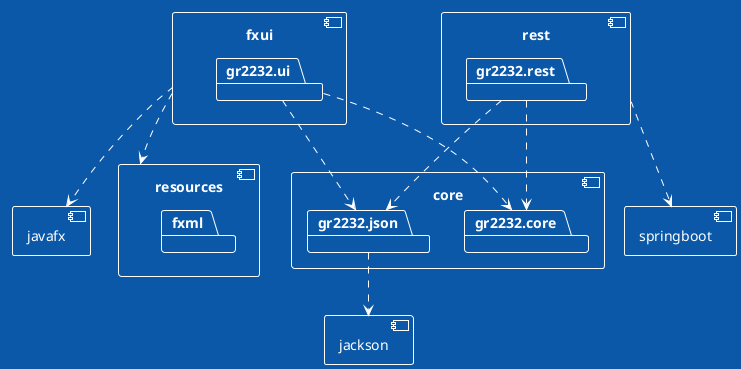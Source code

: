 @startuml
!theme amiga
Component fxui {
  package "gr2232.ui" 

} 
fxui ..> [javafx]
fxui ..> resources

Component core {
  package "gr2232.core"
  package "gr2232.json"

}

Component resources{
  package "fxml"
}

gr2232.json ..> [jackson]

Component rest {
  package "gr2232.rest" 
} 

rest ..> [springboot]
gr2232.rest ..> gr2232.core
gr2232.rest ..> gr2232.json


gr2232.ui ..> gr2232.core
gr2232.ui ..> gr2232.json
@enduml